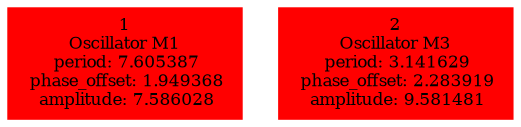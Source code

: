  digraph g{ forcelabels=true;
1 [label=<1<BR />Oscillator M1<BR /> period: 7.605387<BR /> phase_offset: 1.949368<BR /> amplitude: 7.586028>, shape=box,color=red,style=filled,fontsize=8];2 [label=<2<BR />Oscillator M3<BR /> period: 3.141629<BR /> phase_offset: 2.283919<BR /> amplitude: 9.581481>, shape=box,color=red,style=filled,fontsize=8]; }
